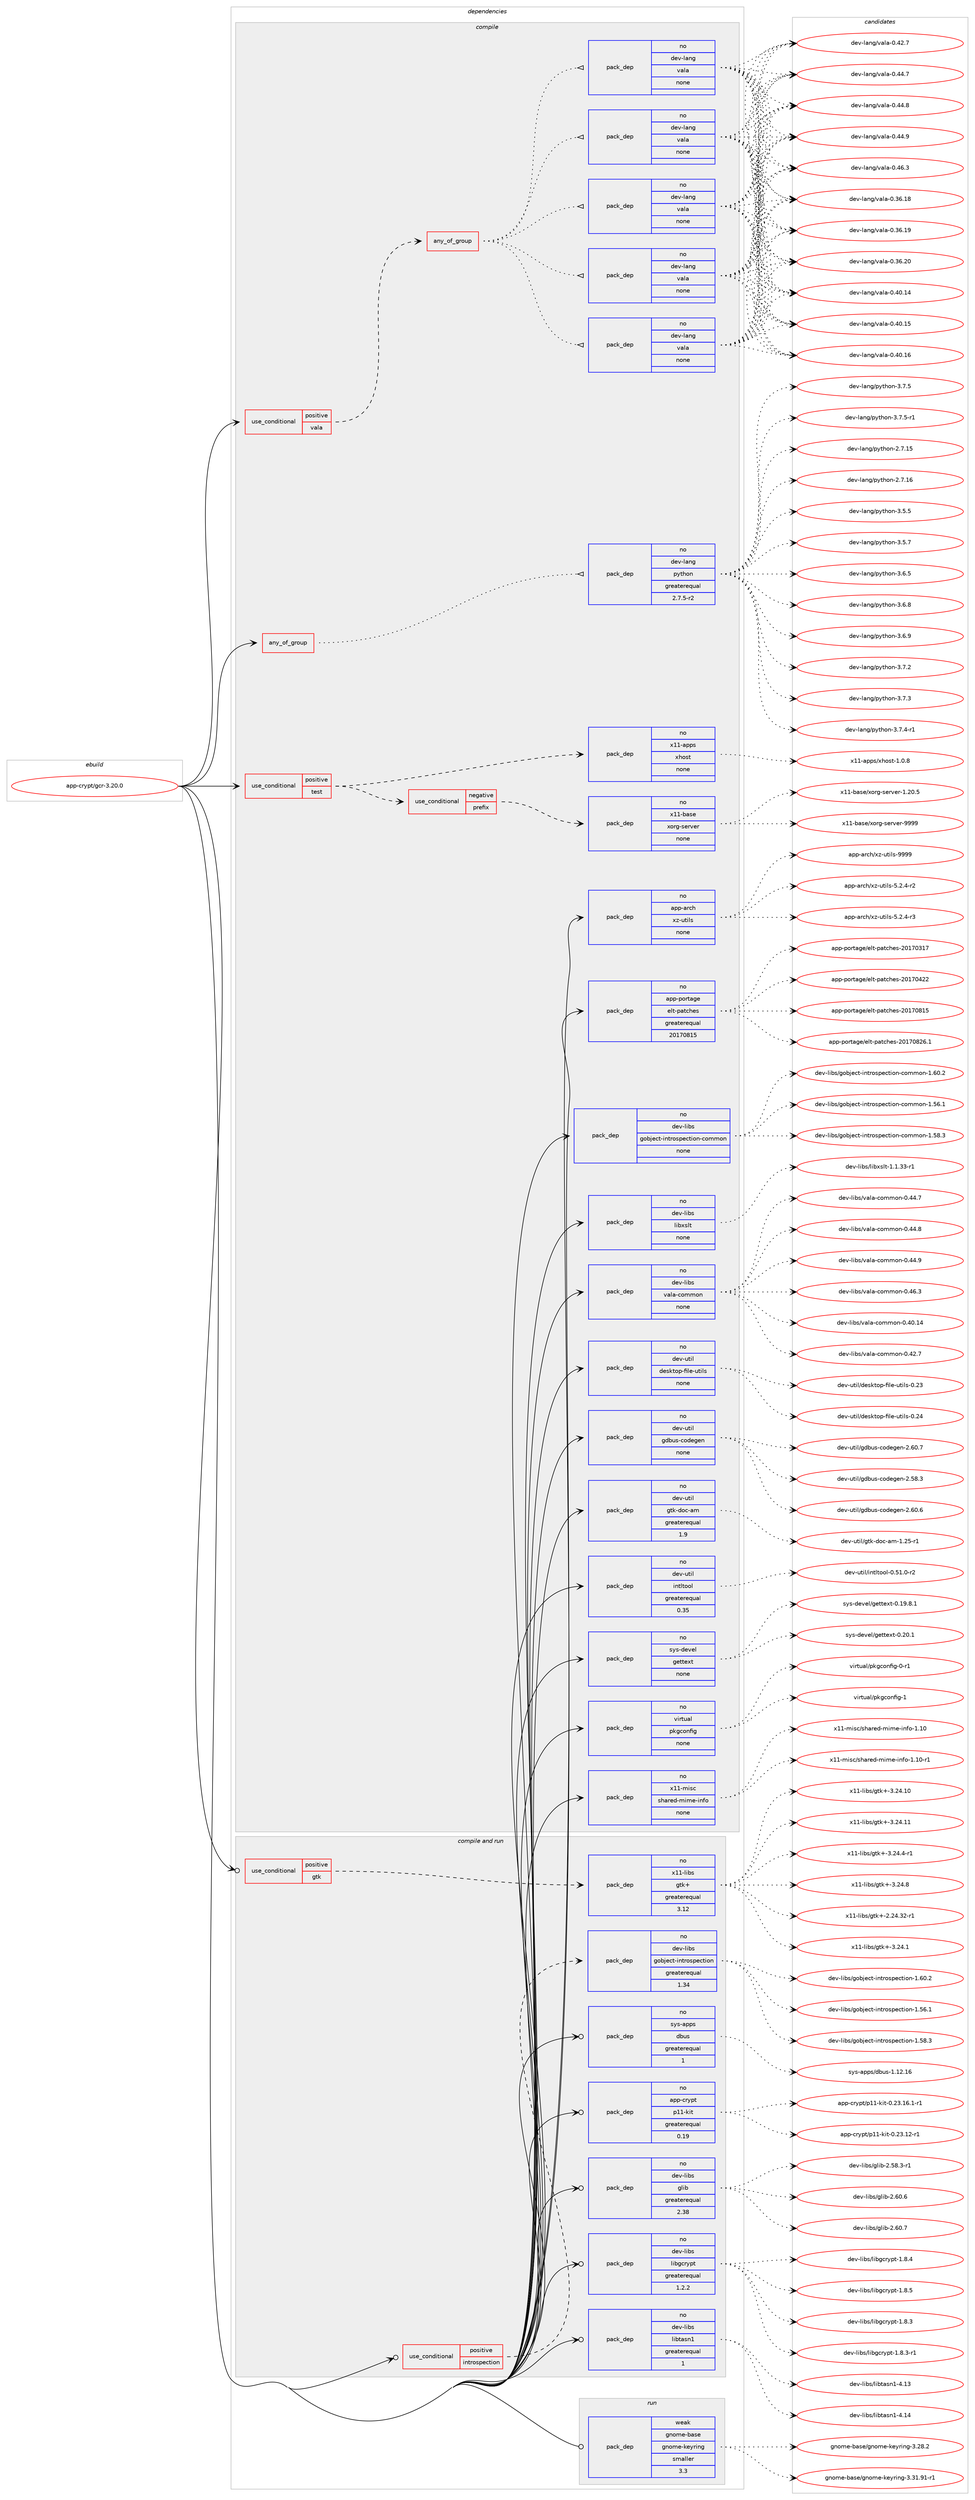 digraph prolog {

# *************
# Graph options
# *************

newrank=true;
concentrate=true;
compound=true;
graph [rankdir=LR,fontname=Helvetica,fontsize=10,ranksep=1.5];#, ranksep=2.5, nodesep=0.2];
edge  [arrowhead=vee];
node  [fontname=Helvetica,fontsize=10];

# **********
# The ebuild
# **********

subgraph cluster_leftcol {
color=gray;
rank=same;
label=<<i>ebuild</i>>;
id [label="app-crypt/gcr-3.20.0", color=red, width=4, href="../app-crypt/gcr-3.20.0.svg"];
}

# ****************
# The dependencies
# ****************

subgraph cluster_midcol {
color=gray;
label=<<i>dependencies</i>>;
subgraph cluster_compile {
fillcolor="#eeeeee";
style=filled;
label=<<i>compile</i>>;
subgraph any8355 {
dependency476781 [label=<<TABLE BORDER="0" CELLBORDER="1" CELLSPACING="0" CELLPADDING="4"><TR><TD CELLPADDING="10">any_of_group</TD></TR></TABLE>>, shape=none, color=red];subgraph pack354396 {
dependency476782 [label=<<TABLE BORDER="0" CELLBORDER="1" CELLSPACING="0" CELLPADDING="4" WIDTH="220"><TR><TD ROWSPAN="6" CELLPADDING="30">pack_dep</TD></TR><TR><TD WIDTH="110">no</TD></TR><TR><TD>dev-lang</TD></TR><TR><TD>python</TD></TR><TR><TD>greaterequal</TD></TR><TR><TD>2.7.5-r2</TD></TR></TABLE>>, shape=none, color=blue];
}
dependency476781:e -> dependency476782:w [weight=20,style="dotted",arrowhead="oinv"];
}
id:e -> dependency476781:w [weight=20,style="solid",arrowhead="vee"];
subgraph cond113729 {
dependency476783 [label=<<TABLE BORDER="0" CELLBORDER="1" CELLSPACING="0" CELLPADDING="4"><TR><TD ROWSPAN="3" CELLPADDING="10">use_conditional</TD></TR><TR><TD>positive</TD></TR><TR><TD>test</TD></TR></TABLE>>, shape=none, color=red];
subgraph cond113730 {
dependency476784 [label=<<TABLE BORDER="0" CELLBORDER="1" CELLSPACING="0" CELLPADDING="4"><TR><TD ROWSPAN="3" CELLPADDING="10">use_conditional</TD></TR><TR><TD>negative</TD></TR><TR><TD>prefix</TD></TR></TABLE>>, shape=none, color=red];
subgraph pack354397 {
dependency476785 [label=<<TABLE BORDER="0" CELLBORDER="1" CELLSPACING="0" CELLPADDING="4" WIDTH="220"><TR><TD ROWSPAN="6" CELLPADDING="30">pack_dep</TD></TR><TR><TD WIDTH="110">no</TD></TR><TR><TD>x11-base</TD></TR><TR><TD>xorg-server</TD></TR><TR><TD>none</TD></TR><TR><TD></TD></TR></TABLE>>, shape=none, color=blue];
}
dependency476784:e -> dependency476785:w [weight=20,style="dashed",arrowhead="vee"];
}
dependency476783:e -> dependency476784:w [weight=20,style="dashed",arrowhead="vee"];
subgraph pack354398 {
dependency476786 [label=<<TABLE BORDER="0" CELLBORDER="1" CELLSPACING="0" CELLPADDING="4" WIDTH="220"><TR><TD ROWSPAN="6" CELLPADDING="30">pack_dep</TD></TR><TR><TD WIDTH="110">no</TD></TR><TR><TD>x11-apps</TD></TR><TR><TD>xhost</TD></TR><TR><TD>none</TD></TR><TR><TD></TD></TR></TABLE>>, shape=none, color=blue];
}
dependency476783:e -> dependency476786:w [weight=20,style="dashed",arrowhead="vee"];
}
id:e -> dependency476783:w [weight=20,style="solid",arrowhead="vee"];
subgraph cond113731 {
dependency476787 [label=<<TABLE BORDER="0" CELLBORDER="1" CELLSPACING="0" CELLPADDING="4"><TR><TD ROWSPAN="3" CELLPADDING="10">use_conditional</TD></TR><TR><TD>positive</TD></TR><TR><TD>vala</TD></TR></TABLE>>, shape=none, color=red];
subgraph any8356 {
dependency476788 [label=<<TABLE BORDER="0" CELLBORDER="1" CELLSPACING="0" CELLPADDING="4"><TR><TD CELLPADDING="10">any_of_group</TD></TR></TABLE>>, shape=none, color=red];subgraph pack354399 {
dependency476789 [label=<<TABLE BORDER="0" CELLBORDER="1" CELLSPACING="0" CELLPADDING="4" WIDTH="220"><TR><TD ROWSPAN="6" CELLPADDING="30">pack_dep</TD></TR><TR><TD WIDTH="110">no</TD></TR><TR><TD>dev-lang</TD></TR><TR><TD>vala</TD></TR><TR><TD>none</TD></TR><TR><TD></TD></TR></TABLE>>, shape=none, color=blue];
}
dependency476788:e -> dependency476789:w [weight=20,style="dotted",arrowhead="oinv"];
subgraph pack354400 {
dependency476790 [label=<<TABLE BORDER="0" CELLBORDER="1" CELLSPACING="0" CELLPADDING="4" WIDTH="220"><TR><TD ROWSPAN="6" CELLPADDING="30">pack_dep</TD></TR><TR><TD WIDTH="110">no</TD></TR><TR><TD>dev-lang</TD></TR><TR><TD>vala</TD></TR><TR><TD>none</TD></TR><TR><TD></TD></TR></TABLE>>, shape=none, color=blue];
}
dependency476788:e -> dependency476790:w [weight=20,style="dotted",arrowhead="oinv"];
subgraph pack354401 {
dependency476791 [label=<<TABLE BORDER="0" CELLBORDER="1" CELLSPACING="0" CELLPADDING="4" WIDTH="220"><TR><TD ROWSPAN="6" CELLPADDING="30">pack_dep</TD></TR><TR><TD WIDTH="110">no</TD></TR><TR><TD>dev-lang</TD></TR><TR><TD>vala</TD></TR><TR><TD>none</TD></TR><TR><TD></TD></TR></TABLE>>, shape=none, color=blue];
}
dependency476788:e -> dependency476791:w [weight=20,style="dotted",arrowhead="oinv"];
subgraph pack354402 {
dependency476792 [label=<<TABLE BORDER="0" CELLBORDER="1" CELLSPACING="0" CELLPADDING="4" WIDTH="220"><TR><TD ROWSPAN="6" CELLPADDING="30">pack_dep</TD></TR><TR><TD WIDTH="110">no</TD></TR><TR><TD>dev-lang</TD></TR><TR><TD>vala</TD></TR><TR><TD>none</TD></TR><TR><TD></TD></TR></TABLE>>, shape=none, color=blue];
}
dependency476788:e -> dependency476792:w [weight=20,style="dotted",arrowhead="oinv"];
subgraph pack354403 {
dependency476793 [label=<<TABLE BORDER="0" CELLBORDER="1" CELLSPACING="0" CELLPADDING="4" WIDTH="220"><TR><TD ROWSPAN="6" CELLPADDING="30">pack_dep</TD></TR><TR><TD WIDTH="110">no</TD></TR><TR><TD>dev-lang</TD></TR><TR><TD>vala</TD></TR><TR><TD>none</TD></TR><TR><TD></TD></TR></TABLE>>, shape=none, color=blue];
}
dependency476788:e -> dependency476793:w [weight=20,style="dotted",arrowhead="oinv"];
}
dependency476787:e -> dependency476788:w [weight=20,style="dashed",arrowhead="vee"];
}
id:e -> dependency476787:w [weight=20,style="solid",arrowhead="vee"];
subgraph pack354404 {
dependency476794 [label=<<TABLE BORDER="0" CELLBORDER="1" CELLSPACING="0" CELLPADDING="4" WIDTH="220"><TR><TD ROWSPAN="6" CELLPADDING="30">pack_dep</TD></TR><TR><TD WIDTH="110">no</TD></TR><TR><TD>app-arch</TD></TR><TR><TD>xz-utils</TD></TR><TR><TD>none</TD></TR><TR><TD></TD></TR></TABLE>>, shape=none, color=blue];
}
id:e -> dependency476794:w [weight=20,style="solid",arrowhead="vee"];
subgraph pack354405 {
dependency476795 [label=<<TABLE BORDER="0" CELLBORDER="1" CELLSPACING="0" CELLPADDING="4" WIDTH="220"><TR><TD ROWSPAN="6" CELLPADDING="30">pack_dep</TD></TR><TR><TD WIDTH="110">no</TD></TR><TR><TD>app-portage</TD></TR><TR><TD>elt-patches</TD></TR><TR><TD>greaterequal</TD></TR><TR><TD>20170815</TD></TR></TABLE>>, shape=none, color=blue];
}
id:e -> dependency476795:w [weight=20,style="solid",arrowhead="vee"];
subgraph pack354406 {
dependency476796 [label=<<TABLE BORDER="0" CELLBORDER="1" CELLSPACING="0" CELLPADDING="4" WIDTH="220"><TR><TD ROWSPAN="6" CELLPADDING="30">pack_dep</TD></TR><TR><TD WIDTH="110">no</TD></TR><TR><TD>dev-libs</TD></TR><TR><TD>gobject-introspection-common</TD></TR><TR><TD>none</TD></TR><TR><TD></TD></TR></TABLE>>, shape=none, color=blue];
}
id:e -> dependency476796:w [weight=20,style="solid",arrowhead="vee"];
subgraph pack354407 {
dependency476797 [label=<<TABLE BORDER="0" CELLBORDER="1" CELLSPACING="0" CELLPADDING="4" WIDTH="220"><TR><TD ROWSPAN="6" CELLPADDING="30">pack_dep</TD></TR><TR><TD WIDTH="110">no</TD></TR><TR><TD>dev-libs</TD></TR><TR><TD>libxslt</TD></TR><TR><TD>none</TD></TR><TR><TD></TD></TR></TABLE>>, shape=none, color=blue];
}
id:e -> dependency476797:w [weight=20,style="solid",arrowhead="vee"];
subgraph pack354408 {
dependency476798 [label=<<TABLE BORDER="0" CELLBORDER="1" CELLSPACING="0" CELLPADDING="4" WIDTH="220"><TR><TD ROWSPAN="6" CELLPADDING="30">pack_dep</TD></TR><TR><TD WIDTH="110">no</TD></TR><TR><TD>dev-libs</TD></TR><TR><TD>vala-common</TD></TR><TR><TD>none</TD></TR><TR><TD></TD></TR></TABLE>>, shape=none, color=blue];
}
id:e -> dependency476798:w [weight=20,style="solid",arrowhead="vee"];
subgraph pack354409 {
dependency476799 [label=<<TABLE BORDER="0" CELLBORDER="1" CELLSPACING="0" CELLPADDING="4" WIDTH="220"><TR><TD ROWSPAN="6" CELLPADDING="30">pack_dep</TD></TR><TR><TD WIDTH="110">no</TD></TR><TR><TD>dev-util</TD></TR><TR><TD>desktop-file-utils</TD></TR><TR><TD>none</TD></TR><TR><TD></TD></TR></TABLE>>, shape=none, color=blue];
}
id:e -> dependency476799:w [weight=20,style="solid",arrowhead="vee"];
subgraph pack354410 {
dependency476800 [label=<<TABLE BORDER="0" CELLBORDER="1" CELLSPACING="0" CELLPADDING="4" WIDTH="220"><TR><TD ROWSPAN="6" CELLPADDING="30">pack_dep</TD></TR><TR><TD WIDTH="110">no</TD></TR><TR><TD>dev-util</TD></TR><TR><TD>gdbus-codegen</TD></TR><TR><TD>none</TD></TR><TR><TD></TD></TR></TABLE>>, shape=none, color=blue];
}
id:e -> dependency476800:w [weight=20,style="solid",arrowhead="vee"];
subgraph pack354411 {
dependency476801 [label=<<TABLE BORDER="0" CELLBORDER="1" CELLSPACING="0" CELLPADDING="4" WIDTH="220"><TR><TD ROWSPAN="6" CELLPADDING="30">pack_dep</TD></TR><TR><TD WIDTH="110">no</TD></TR><TR><TD>dev-util</TD></TR><TR><TD>gtk-doc-am</TD></TR><TR><TD>greaterequal</TD></TR><TR><TD>1.9</TD></TR></TABLE>>, shape=none, color=blue];
}
id:e -> dependency476801:w [weight=20,style="solid",arrowhead="vee"];
subgraph pack354412 {
dependency476802 [label=<<TABLE BORDER="0" CELLBORDER="1" CELLSPACING="0" CELLPADDING="4" WIDTH="220"><TR><TD ROWSPAN="6" CELLPADDING="30">pack_dep</TD></TR><TR><TD WIDTH="110">no</TD></TR><TR><TD>dev-util</TD></TR><TR><TD>intltool</TD></TR><TR><TD>greaterequal</TD></TR><TR><TD>0.35</TD></TR></TABLE>>, shape=none, color=blue];
}
id:e -> dependency476802:w [weight=20,style="solid",arrowhead="vee"];
subgraph pack354413 {
dependency476803 [label=<<TABLE BORDER="0" CELLBORDER="1" CELLSPACING="0" CELLPADDING="4" WIDTH="220"><TR><TD ROWSPAN="6" CELLPADDING="30">pack_dep</TD></TR><TR><TD WIDTH="110">no</TD></TR><TR><TD>sys-devel</TD></TR><TR><TD>gettext</TD></TR><TR><TD>none</TD></TR><TR><TD></TD></TR></TABLE>>, shape=none, color=blue];
}
id:e -> dependency476803:w [weight=20,style="solid",arrowhead="vee"];
subgraph pack354414 {
dependency476804 [label=<<TABLE BORDER="0" CELLBORDER="1" CELLSPACING="0" CELLPADDING="4" WIDTH="220"><TR><TD ROWSPAN="6" CELLPADDING="30">pack_dep</TD></TR><TR><TD WIDTH="110">no</TD></TR><TR><TD>virtual</TD></TR><TR><TD>pkgconfig</TD></TR><TR><TD>none</TD></TR><TR><TD></TD></TR></TABLE>>, shape=none, color=blue];
}
id:e -> dependency476804:w [weight=20,style="solid",arrowhead="vee"];
subgraph pack354415 {
dependency476805 [label=<<TABLE BORDER="0" CELLBORDER="1" CELLSPACING="0" CELLPADDING="4" WIDTH="220"><TR><TD ROWSPAN="6" CELLPADDING="30">pack_dep</TD></TR><TR><TD WIDTH="110">no</TD></TR><TR><TD>x11-misc</TD></TR><TR><TD>shared-mime-info</TD></TR><TR><TD>none</TD></TR><TR><TD></TD></TR></TABLE>>, shape=none, color=blue];
}
id:e -> dependency476805:w [weight=20,style="solid",arrowhead="vee"];
}
subgraph cluster_compileandrun {
fillcolor="#eeeeee";
style=filled;
label=<<i>compile and run</i>>;
subgraph cond113732 {
dependency476806 [label=<<TABLE BORDER="0" CELLBORDER="1" CELLSPACING="0" CELLPADDING="4"><TR><TD ROWSPAN="3" CELLPADDING="10">use_conditional</TD></TR><TR><TD>positive</TD></TR><TR><TD>gtk</TD></TR></TABLE>>, shape=none, color=red];
subgraph pack354416 {
dependency476807 [label=<<TABLE BORDER="0" CELLBORDER="1" CELLSPACING="0" CELLPADDING="4" WIDTH="220"><TR><TD ROWSPAN="6" CELLPADDING="30">pack_dep</TD></TR><TR><TD WIDTH="110">no</TD></TR><TR><TD>x11-libs</TD></TR><TR><TD>gtk+</TD></TR><TR><TD>greaterequal</TD></TR><TR><TD>3.12</TD></TR></TABLE>>, shape=none, color=blue];
}
dependency476806:e -> dependency476807:w [weight=20,style="dashed",arrowhead="vee"];
}
id:e -> dependency476806:w [weight=20,style="solid",arrowhead="odotvee"];
subgraph cond113733 {
dependency476808 [label=<<TABLE BORDER="0" CELLBORDER="1" CELLSPACING="0" CELLPADDING="4"><TR><TD ROWSPAN="3" CELLPADDING="10">use_conditional</TD></TR><TR><TD>positive</TD></TR><TR><TD>introspection</TD></TR></TABLE>>, shape=none, color=red];
subgraph pack354417 {
dependency476809 [label=<<TABLE BORDER="0" CELLBORDER="1" CELLSPACING="0" CELLPADDING="4" WIDTH="220"><TR><TD ROWSPAN="6" CELLPADDING="30">pack_dep</TD></TR><TR><TD WIDTH="110">no</TD></TR><TR><TD>dev-libs</TD></TR><TR><TD>gobject-introspection</TD></TR><TR><TD>greaterequal</TD></TR><TR><TD>1.34</TD></TR></TABLE>>, shape=none, color=blue];
}
dependency476808:e -> dependency476809:w [weight=20,style="dashed",arrowhead="vee"];
}
id:e -> dependency476808:w [weight=20,style="solid",arrowhead="odotvee"];
subgraph pack354418 {
dependency476810 [label=<<TABLE BORDER="0" CELLBORDER="1" CELLSPACING="0" CELLPADDING="4" WIDTH="220"><TR><TD ROWSPAN="6" CELLPADDING="30">pack_dep</TD></TR><TR><TD WIDTH="110">no</TD></TR><TR><TD>app-crypt</TD></TR><TR><TD>p11-kit</TD></TR><TR><TD>greaterequal</TD></TR><TR><TD>0.19</TD></TR></TABLE>>, shape=none, color=blue];
}
id:e -> dependency476810:w [weight=20,style="solid",arrowhead="odotvee"];
subgraph pack354419 {
dependency476811 [label=<<TABLE BORDER="0" CELLBORDER="1" CELLSPACING="0" CELLPADDING="4" WIDTH="220"><TR><TD ROWSPAN="6" CELLPADDING="30">pack_dep</TD></TR><TR><TD WIDTH="110">no</TD></TR><TR><TD>dev-libs</TD></TR><TR><TD>glib</TD></TR><TR><TD>greaterequal</TD></TR><TR><TD>2.38</TD></TR></TABLE>>, shape=none, color=blue];
}
id:e -> dependency476811:w [weight=20,style="solid",arrowhead="odotvee"];
subgraph pack354420 {
dependency476812 [label=<<TABLE BORDER="0" CELLBORDER="1" CELLSPACING="0" CELLPADDING="4" WIDTH="220"><TR><TD ROWSPAN="6" CELLPADDING="30">pack_dep</TD></TR><TR><TD WIDTH="110">no</TD></TR><TR><TD>dev-libs</TD></TR><TR><TD>libgcrypt</TD></TR><TR><TD>greaterequal</TD></TR><TR><TD>1.2.2</TD></TR></TABLE>>, shape=none, color=blue];
}
id:e -> dependency476812:w [weight=20,style="solid",arrowhead="odotvee"];
subgraph pack354421 {
dependency476813 [label=<<TABLE BORDER="0" CELLBORDER="1" CELLSPACING="0" CELLPADDING="4" WIDTH="220"><TR><TD ROWSPAN="6" CELLPADDING="30">pack_dep</TD></TR><TR><TD WIDTH="110">no</TD></TR><TR><TD>dev-libs</TD></TR><TR><TD>libtasn1</TD></TR><TR><TD>greaterequal</TD></TR><TR><TD>1</TD></TR></TABLE>>, shape=none, color=blue];
}
id:e -> dependency476813:w [weight=20,style="solid",arrowhead="odotvee"];
subgraph pack354422 {
dependency476814 [label=<<TABLE BORDER="0" CELLBORDER="1" CELLSPACING="0" CELLPADDING="4" WIDTH="220"><TR><TD ROWSPAN="6" CELLPADDING="30">pack_dep</TD></TR><TR><TD WIDTH="110">no</TD></TR><TR><TD>sys-apps</TD></TR><TR><TD>dbus</TD></TR><TR><TD>greaterequal</TD></TR><TR><TD>1</TD></TR></TABLE>>, shape=none, color=blue];
}
id:e -> dependency476814:w [weight=20,style="solid",arrowhead="odotvee"];
}
subgraph cluster_run {
fillcolor="#eeeeee";
style=filled;
label=<<i>run</i>>;
subgraph pack354423 {
dependency476815 [label=<<TABLE BORDER="0" CELLBORDER="1" CELLSPACING="0" CELLPADDING="4" WIDTH="220"><TR><TD ROWSPAN="6" CELLPADDING="30">pack_dep</TD></TR><TR><TD WIDTH="110">weak</TD></TR><TR><TD>gnome-base</TD></TR><TR><TD>gnome-keyring</TD></TR><TR><TD>smaller</TD></TR><TR><TD>3.3</TD></TR></TABLE>>, shape=none, color=blue];
}
id:e -> dependency476815:w [weight=20,style="solid",arrowhead="odot"];
}
}

# **************
# The candidates
# **************

subgraph cluster_choices {
rank=same;
color=gray;
label=<<i>candidates</i>>;

subgraph choice354396 {
color=black;
nodesep=1;
choice10010111845108971101034711212111610411111045504655464953 [label="dev-lang/python-2.7.15", color=red, width=4,href="../dev-lang/python-2.7.15.svg"];
choice10010111845108971101034711212111610411111045504655464954 [label="dev-lang/python-2.7.16", color=red, width=4,href="../dev-lang/python-2.7.16.svg"];
choice100101118451089711010347112121116104111110455146534653 [label="dev-lang/python-3.5.5", color=red, width=4,href="../dev-lang/python-3.5.5.svg"];
choice100101118451089711010347112121116104111110455146534655 [label="dev-lang/python-3.5.7", color=red, width=4,href="../dev-lang/python-3.5.7.svg"];
choice100101118451089711010347112121116104111110455146544653 [label="dev-lang/python-3.6.5", color=red, width=4,href="../dev-lang/python-3.6.5.svg"];
choice100101118451089711010347112121116104111110455146544656 [label="dev-lang/python-3.6.8", color=red, width=4,href="../dev-lang/python-3.6.8.svg"];
choice100101118451089711010347112121116104111110455146544657 [label="dev-lang/python-3.6.9", color=red, width=4,href="../dev-lang/python-3.6.9.svg"];
choice100101118451089711010347112121116104111110455146554650 [label="dev-lang/python-3.7.2", color=red, width=4,href="../dev-lang/python-3.7.2.svg"];
choice100101118451089711010347112121116104111110455146554651 [label="dev-lang/python-3.7.3", color=red, width=4,href="../dev-lang/python-3.7.3.svg"];
choice1001011184510897110103471121211161041111104551465546524511449 [label="dev-lang/python-3.7.4-r1", color=red, width=4,href="../dev-lang/python-3.7.4-r1.svg"];
choice100101118451089711010347112121116104111110455146554653 [label="dev-lang/python-3.7.5", color=red, width=4,href="../dev-lang/python-3.7.5.svg"];
choice1001011184510897110103471121211161041111104551465546534511449 [label="dev-lang/python-3.7.5-r1", color=red, width=4,href="../dev-lang/python-3.7.5-r1.svg"];
dependency476782:e -> choice10010111845108971101034711212111610411111045504655464953:w [style=dotted,weight="100"];
dependency476782:e -> choice10010111845108971101034711212111610411111045504655464954:w [style=dotted,weight="100"];
dependency476782:e -> choice100101118451089711010347112121116104111110455146534653:w [style=dotted,weight="100"];
dependency476782:e -> choice100101118451089711010347112121116104111110455146534655:w [style=dotted,weight="100"];
dependency476782:e -> choice100101118451089711010347112121116104111110455146544653:w [style=dotted,weight="100"];
dependency476782:e -> choice100101118451089711010347112121116104111110455146544656:w [style=dotted,weight="100"];
dependency476782:e -> choice100101118451089711010347112121116104111110455146544657:w [style=dotted,weight="100"];
dependency476782:e -> choice100101118451089711010347112121116104111110455146554650:w [style=dotted,weight="100"];
dependency476782:e -> choice100101118451089711010347112121116104111110455146554651:w [style=dotted,weight="100"];
dependency476782:e -> choice1001011184510897110103471121211161041111104551465546524511449:w [style=dotted,weight="100"];
dependency476782:e -> choice100101118451089711010347112121116104111110455146554653:w [style=dotted,weight="100"];
dependency476782:e -> choice1001011184510897110103471121211161041111104551465546534511449:w [style=dotted,weight="100"];
}
subgraph choice354397 {
color=black;
nodesep=1;
choice1204949459897115101471201111141034511510111411810111445494650484653 [label="x11-base/xorg-server-1.20.5", color=red, width=4,href="../x11-base/xorg-server-1.20.5.svg"];
choice120494945989711510147120111114103451151011141181011144557575757 [label="x11-base/xorg-server-9999", color=red, width=4,href="../x11-base/xorg-server-9999.svg"];
dependency476785:e -> choice1204949459897115101471201111141034511510111411810111445494650484653:w [style=dotted,weight="100"];
dependency476785:e -> choice120494945989711510147120111114103451151011141181011144557575757:w [style=dotted,weight="100"];
}
subgraph choice354398 {
color=black;
nodesep=1;
choice1204949459711211211547120104111115116454946484656 [label="x11-apps/xhost-1.0.8", color=red, width=4,href="../x11-apps/xhost-1.0.8.svg"];
dependency476786:e -> choice1204949459711211211547120104111115116454946484656:w [style=dotted,weight="100"];
}
subgraph choice354399 {
color=black;
nodesep=1;
choice10010111845108971101034711897108974548465154464956 [label="dev-lang/vala-0.36.18", color=red, width=4,href="../dev-lang/vala-0.36.18.svg"];
choice10010111845108971101034711897108974548465154464957 [label="dev-lang/vala-0.36.19", color=red, width=4,href="../dev-lang/vala-0.36.19.svg"];
choice10010111845108971101034711897108974548465154465048 [label="dev-lang/vala-0.36.20", color=red, width=4,href="../dev-lang/vala-0.36.20.svg"];
choice10010111845108971101034711897108974548465248464952 [label="dev-lang/vala-0.40.14", color=red, width=4,href="../dev-lang/vala-0.40.14.svg"];
choice10010111845108971101034711897108974548465248464953 [label="dev-lang/vala-0.40.15", color=red, width=4,href="../dev-lang/vala-0.40.15.svg"];
choice10010111845108971101034711897108974548465248464954 [label="dev-lang/vala-0.40.16", color=red, width=4,href="../dev-lang/vala-0.40.16.svg"];
choice100101118451089711010347118971089745484652504655 [label="dev-lang/vala-0.42.7", color=red, width=4,href="../dev-lang/vala-0.42.7.svg"];
choice100101118451089711010347118971089745484652524655 [label="dev-lang/vala-0.44.7", color=red, width=4,href="../dev-lang/vala-0.44.7.svg"];
choice100101118451089711010347118971089745484652524656 [label="dev-lang/vala-0.44.8", color=red, width=4,href="../dev-lang/vala-0.44.8.svg"];
choice100101118451089711010347118971089745484652524657 [label="dev-lang/vala-0.44.9", color=red, width=4,href="../dev-lang/vala-0.44.9.svg"];
choice100101118451089711010347118971089745484652544651 [label="dev-lang/vala-0.46.3", color=red, width=4,href="../dev-lang/vala-0.46.3.svg"];
dependency476789:e -> choice10010111845108971101034711897108974548465154464956:w [style=dotted,weight="100"];
dependency476789:e -> choice10010111845108971101034711897108974548465154464957:w [style=dotted,weight="100"];
dependency476789:e -> choice10010111845108971101034711897108974548465154465048:w [style=dotted,weight="100"];
dependency476789:e -> choice10010111845108971101034711897108974548465248464952:w [style=dotted,weight="100"];
dependency476789:e -> choice10010111845108971101034711897108974548465248464953:w [style=dotted,weight="100"];
dependency476789:e -> choice10010111845108971101034711897108974548465248464954:w [style=dotted,weight="100"];
dependency476789:e -> choice100101118451089711010347118971089745484652504655:w [style=dotted,weight="100"];
dependency476789:e -> choice100101118451089711010347118971089745484652524655:w [style=dotted,weight="100"];
dependency476789:e -> choice100101118451089711010347118971089745484652524656:w [style=dotted,weight="100"];
dependency476789:e -> choice100101118451089711010347118971089745484652524657:w [style=dotted,weight="100"];
dependency476789:e -> choice100101118451089711010347118971089745484652544651:w [style=dotted,weight="100"];
}
subgraph choice354400 {
color=black;
nodesep=1;
choice10010111845108971101034711897108974548465154464956 [label="dev-lang/vala-0.36.18", color=red, width=4,href="../dev-lang/vala-0.36.18.svg"];
choice10010111845108971101034711897108974548465154464957 [label="dev-lang/vala-0.36.19", color=red, width=4,href="../dev-lang/vala-0.36.19.svg"];
choice10010111845108971101034711897108974548465154465048 [label="dev-lang/vala-0.36.20", color=red, width=4,href="../dev-lang/vala-0.36.20.svg"];
choice10010111845108971101034711897108974548465248464952 [label="dev-lang/vala-0.40.14", color=red, width=4,href="../dev-lang/vala-0.40.14.svg"];
choice10010111845108971101034711897108974548465248464953 [label="dev-lang/vala-0.40.15", color=red, width=4,href="../dev-lang/vala-0.40.15.svg"];
choice10010111845108971101034711897108974548465248464954 [label="dev-lang/vala-0.40.16", color=red, width=4,href="../dev-lang/vala-0.40.16.svg"];
choice100101118451089711010347118971089745484652504655 [label="dev-lang/vala-0.42.7", color=red, width=4,href="../dev-lang/vala-0.42.7.svg"];
choice100101118451089711010347118971089745484652524655 [label="dev-lang/vala-0.44.7", color=red, width=4,href="../dev-lang/vala-0.44.7.svg"];
choice100101118451089711010347118971089745484652524656 [label="dev-lang/vala-0.44.8", color=red, width=4,href="../dev-lang/vala-0.44.8.svg"];
choice100101118451089711010347118971089745484652524657 [label="dev-lang/vala-0.44.9", color=red, width=4,href="../dev-lang/vala-0.44.9.svg"];
choice100101118451089711010347118971089745484652544651 [label="dev-lang/vala-0.46.3", color=red, width=4,href="../dev-lang/vala-0.46.3.svg"];
dependency476790:e -> choice10010111845108971101034711897108974548465154464956:w [style=dotted,weight="100"];
dependency476790:e -> choice10010111845108971101034711897108974548465154464957:w [style=dotted,weight="100"];
dependency476790:e -> choice10010111845108971101034711897108974548465154465048:w [style=dotted,weight="100"];
dependency476790:e -> choice10010111845108971101034711897108974548465248464952:w [style=dotted,weight="100"];
dependency476790:e -> choice10010111845108971101034711897108974548465248464953:w [style=dotted,weight="100"];
dependency476790:e -> choice10010111845108971101034711897108974548465248464954:w [style=dotted,weight="100"];
dependency476790:e -> choice100101118451089711010347118971089745484652504655:w [style=dotted,weight="100"];
dependency476790:e -> choice100101118451089711010347118971089745484652524655:w [style=dotted,weight="100"];
dependency476790:e -> choice100101118451089711010347118971089745484652524656:w [style=dotted,weight="100"];
dependency476790:e -> choice100101118451089711010347118971089745484652524657:w [style=dotted,weight="100"];
dependency476790:e -> choice100101118451089711010347118971089745484652544651:w [style=dotted,weight="100"];
}
subgraph choice354401 {
color=black;
nodesep=1;
choice10010111845108971101034711897108974548465154464956 [label="dev-lang/vala-0.36.18", color=red, width=4,href="../dev-lang/vala-0.36.18.svg"];
choice10010111845108971101034711897108974548465154464957 [label="dev-lang/vala-0.36.19", color=red, width=4,href="../dev-lang/vala-0.36.19.svg"];
choice10010111845108971101034711897108974548465154465048 [label="dev-lang/vala-0.36.20", color=red, width=4,href="../dev-lang/vala-0.36.20.svg"];
choice10010111845108971101034711897108974548465248464952 [label="dev-lang/vala-0.40.14", color=red, width=4,href="../dev-lang/vala-0.40.14.svg"];
choice10010111845108971101034711897108974548465248464953 [label="dev-lang/vala-0.40.15", color=red, width=4,href="../dev-lang/vala-0.40.15.svg"];
choice10010111845108971101034711897108974548465248464954 [label="dev-lang/vala-0.40.16", color=red, width=4,href="../dev-lang/vala-0.40.16.svg"];
choice100101118451089711010347118971089745484652504655 [label="dev-lang/vala-0.42.7", color=red, width=4,href="../dev-lang/vala-0.42.7.svg"];
choice100101118451089711010347118971089745484652524655 [label="dev-lang/vala-0.44.7", color=red, width=4,href="../dev-lang/vala-0.44.7.svg"];
choice100101118451089711010347118971089745484652524656 [label="dev-lang/vala-0.44.8", color=red, width=4,href="../dev-lang/vala-0.44.8.svg"];
choice100101118451089711010347118971089745484652524657 [label="dev-lang/vala-0.44.9", color=red, width=4,href="../dev-lang/vala-0.44.9.svg"];
choice100101118451089711010347118971089745484652544651 [label="dev-lang/vala-0.46.3", color=red, width=4,href="../dev-lang/vala-0.46.3.svg"];
dependency476791:e -> choice10010111845108971101034711897108974548465154464956:w [style=dotted,weight="100"];
dependency476791:e -> choice10010111845108971101034711897108974548465154464957:w [style=dotted,weight="100"];
dependency476791:e -> choice10010111845108971101034711897108974548465154465048:w [style=dotted,weight="100"];
dependency476791:e -> choice10010111845108971101034711897108974548465248464952:w [style=dotted,weight="100"];
dependency476791:e -> choice10010111845108971101034711897108974548465248464953:w [style=dotted,weight="100"];
dependency476791:e -> choice10010111845108971101034711897108974548465248464954:w [style=dotted,weight="100"];
dependency476791:e -> choice100101118451089711010347118971089745484652504655:w [style=dotted,weight="100"];
dependency476791:e -> choice100101118451089711010347118971089745484652524655:w [style=dotted,weight="100"];
dependency476791:e -> choice100101118451089711010347118971089745484652524656:w [style=dotted,weight="100"];
dependency476791:e -> choice100101118451089711010347118971089745484652524657:w [style=dotted,weight="100"];
dependency476791:e -> choice100101118451089711010347118971089745484652544651:w [style=dotted,weight="100"];
}
subgraph choice354402 {
color=black;
nodesep=1;
choice10010111845108971101034711897108974548465154464956 [label="dev-lang/vala-0.36.18", color=red, width=4,href="../dev-lang/vala-0.36.18.svg"];
choice10010111845108971101034711897108974548465154464957 [label="dev-lang/vala-0.36.19", color=red, width=4,href="../dev-lang/vala-0.36.19.svg"];
choice10010111845108971101034711897108974548465154465048 [label="dev-lang/vala-0.36.20", color=red, width=4,href="../dev-lang/vala-0.36.20.svg"];
choice10010111845108971101034711897108974548465248464952 [label="dev-lang/vala-0.40.14", color=red, width=4,href="../dev-lang/vala-0.40.14.svg"];
choice10010111845108971101034711897108974548465248464953 [label="dev-lang/vala-0.40.15", color=red, width=4,href="../dev-lang/vala-0.40.15.svg"];
choice10010111845108971101034711897108974548465248464954 [label="dev-lang/vala-0.40.16", color=red, width=4,href="../dev-lang/vala-0.40.16.svg"];
choice100101118451089711010347118971089745484652504655 [label="dev-lang/vala-0.42.7", color=red, width=4,href="../dev-lang/vala-0.42.7.svg"];
choice100101118451089711010347118971089745484652524655 [label="dev-lang/vala-0.44.7", color=red, width=4,href="../dev-lang/vala-0.44.7.svg"];
choice100101118451089711010347118971089745484652524656 [label="dev-lang/vala-0.44.8", color=red, width=4,href="../dev-lang/vala-0.44.8.svg"];
choice100101118451089711010347118971089745484652524657 [label="dev-lang/vala-0.44.9", color=red, width=4,href="../dev-lang/vala-0.44.9.svg"];
choice100101118451089711010347118971089745484652544651 [label="dev-lang/vala-0.46.3", color=red, width=4,href="../dev-lang/vala-0.46.3.svg"];
dependency476792:e -> choice10010111845108971101034711897108974548465154464956:w [style=dotted,weight="100"];
dependency476792:e -> choice10010111845108971101034711897108974548465154464957:w [style=dotted,weight="100"];
dependency476792:e -> choice10010111845108971101034711897108974548465154465048:w [style=dotted,weight="100"];
dependency476792:e -> choice10010111845108971101034711897108974548465248464952:w [style=dotted,weight="100"];
dependency476792:e -> choice10010111845108971101034711897108974548465248464953:w [style=dotted,weight="100"];
dependency476792:e -> choice10010111845108971101034711897108974548465248464954:w [style=dotted,weight="100"];
dependency476792:e -> choice100101118451089711010347118971089745484652504655:w [style=dotted,weight="100"];
dependency476792:e -> choice100101118451089711010347118971089745484652524655:w [style=dotted,weight="100"];
dependency476792:e -> choice100101118451089711010347118971089745484652524656:w [style=dotted,weight="100"];
dependency476792:e -> choice100101118451089711010347118971089745484652524657:w [style=dotted,weight="100"];
dependency476792:e -> choice100101118451089711010347118971089745484652544651:w [style=dotted,weight="100"];
}
subgraph choice354403 {
color=black;
nodesep=1;
choice10010111845108971101034711897108974548465154464956 [label="dev-lang/vala-0.36.18", color=red, width=4,href="../dev-lang/vala-0.36.18.svg"];
choice10010111845108971101034711897108974548465154464957 [label="dev-lang/vala-0.36.19", color=red, width=4,href="../dev-lang/vala-0.36.19.svg"];
choice10010111845108971101034711897108974548465154465048 [label="dev-lang/vala-0.36.20", color=red, width=4,href="../dev-lang/vala-0.36.20.svg"];
choice10010111845108971101034711897108974548465248464952 [label="dev-lang/vala-0.40.14", color=red, width=4,href="../dev-lang/vala-0.40.14.svg"];
choice10010111845108971101034711897108974548465248464953 [label="dev-lang/vala-0.40.15", color=red, width=4,href="../dev-lang/vala-0.40.15.svg"];
choice10010111845108971101034711897108974548465248464954 [label="dev-lang/vala-0.40.16", color=red, width=4,href="../dev-lang/vala-0.40.16.svg"];
choice100101118451089711010347118971089745484652504655 [label="dev-lang/vala-0.42.7", color=red, width=4,href="../dev-lang/vala-0.42.7.svg"];
choice100101118451089711010347118971089745484652524655 [label="dev-lang/vala-0.44.7", color=red, width=4,href="../dev-lang/vala-0.44.7.svg"];
choice100101118451089711010347118971089745484652524656 [label="dev-lang/vala-0.44.8", color=red, width=4,href="../dev-lang/vala-0.44.8.svg"];
choice100101118451089711010347118971089745484652524657 [label="dev-lang/vala-0.44.9", color=red, width=4,href="../dev-lang/vala-0.44.9.svg"];
choice100101118451089711010347118971089745484652544651 [label="dev-lang/vala-0.46.3", color=red, width=4,href="../dev-lang/vala-0.46.3.svg"];
dependency476793:e -> choice10010111845108971101034711897108974548465154464956:w [style=dotted,weight="100"];
dependency476793:e -> choice10010111845108971101034711897108974548465154464957:w [style=dotted,weight="100"];
dependency476793:e -> choice10010111845108971101034711897108974548465154465048:w [style=dotted,weight="100"];
dependency476793:e -> choice10010111845108971101034711897108974548465248464952:w [style=dotted,weight="100"];
dependency476793:e -> choice10010111845108971101034711897108974548465248464953:w [style=dotted,weight="100"];
dependency476793:e -> choice10010111845108971101034711897108974548465248464954:w [style=dotted,weight="100"];
dependency476793:e -> choice100101118451089711010347118971089745484652504655:w [style=dotted,weight="100"];
dependency476793:e -> choice100101118451089711010347118971089745484652524655:w [style=dotted,weight="100"];
dependency476793:e -> choice100101118451089711010347118971089745484652524656:w [style=dotted,weight="100"];
dependency476793:e -> choice100101118451089711010347118971089745484652524657:w [style=dotted,weight="100"];
dependency476793:e -> choice100101118451089711010347118971089745484652544651:w [style=dotted,weight="100"];
}
subgraph choice354404 {
color=black;
nodesep=1;
choice9711211245971149910447120122451171161051081154553465046524511450 [label="app-arch/xz-utils-5.2.4-r2", color=red, width=4,href="../app-arch/xz-utils-5.2.4-r2.svg"];
choice9711211245971149910447120122451171161051081154553465046524511451 [label="app-arch/xz-utils-5.2.4-r3", color=red, width=4,href="../app-arch/xz-utils-5.2.4-r3.svg"];
choice9711211245971149910447120122451171161051081154557575757 [label="app-arch/xz-utils-9999", color=red, width=4,href="../app-arch/xz-utils-9999.svg"];
dependency476794:e -> choice9711211245971149910447120122451171161051081154553465046524511450:w [style=dotted,weight="100"];
dependency476794:e -> choice9711211245971149910447120122451171161051081154553465046524511451:w [style=dotted,weight="100"];
dependency476794:e -> choice9711211245971149910447120122451171161051081154557575757:w [style=dotted,weight="100"];
}
subgraph choice354405 {
color=black;
nodesep=1;
choice97112112451121111141169710310147101108116451129711699104101115455048495548514955 [label="app-portage/elt-patches-20170317", color=red, width=4,href="../app-portage/elt-patches-20170317.svg"];
choice97112112451121111141169710310147101108116451129711699104101115455048495548525050 [label="app-portage/elt-patches-20170422", color=red, width=4,href="../app-portage/elt-patches-20170422.svg"];
choice97112112451121111141169710310147101108116451129711699104101115455048495548564953 [label="app-portage/elt-patches-20170815", color=red, width=4,href="../app-portage/elt-patches-20170815.svg"];
choice971121124511211111411697103101471011081164511297116991041011154550484955485650544649 [label="app-portage/elt-patches-20170826.1", color=red, width=4,href="../app-portage/elt-patches-20170826.1.svg"];
dependency476795:e -> choice97112112451121111141169710310147101108116451129711699104101115455048495548514955:w [style=dotted,weight="100"];
dependency476795:e -> choice97112112451121111141169710310147101108116451129711699104101115455048495548525050:w [style=dotted,weight="100"];
dependency476795:e -> choice97112112451121111141169710310147101108116451129711699104101115455048495548564953:w [style=dotted,weight="100"];
dependency476795:e -> choice971121124511211111411697103101471011081164511297116991041011154550484955485650544649:w [style=dotted,weight="100"];
}
subgraph choice354406 {
color=black;
nodesep=1;
choice10010111845108105981154710311198106101991164510511011611411111511210199116105111110459911110910911111045494653544649 [label="dev-libs/gobject-introspection-common-1.56.1", color=red, width=4,href="../dev-libs/gobject-introspection-common-1.56.1.svg"];
choice10010111845108105981154710311198106101991164510511011611411111511210199116105111110459911110910911111045494653564651 [label="dev-libs/gobject-introspection-common-1.58.3", color=red, width=4,href="../dev-libs/gobject-introspection-common-1.58.3.svg"];
choice10010111845108105981154710311198106101991164510511011611411111511210199116105111110459911110910911111045494654484650 [label="dev-libs/gobject-introspection-common-1.60.2", color=red, width=4,href="../dev-libs/gobject-introspection-common-1.60.2.svg"];
dependency476796:e -> choice10010111845108105981154710311198106101991164510511011611411111511210199116105111110459911110910911111045494653544649:w [style=dotted,weight="100"];
dependency476796:e -> choice10010111845108105981154710311198106101991164510511011611411111511210199116105111110459911110910911111045494653564651:w [style=dotted,weight="100"];
dependency476796:e -> choice10010111845108105981154710311198106101991164510511011611411111511210199116105111110459911110910911111045494654484650:w [style=dotted,weight="100"];
}
subgraph choice354407 {
color=black;
nodesep=1;
choice10010111845108105981154710810598120115108116454946494651514511449 [label="dev-libs/libxslt-1.1.33-r1", color=red, width=4,href="../dev-libs/libxslt-1.1.33-r1.svg"];
dependency476797:e -> choice10010111845108105981154710810598120115108116454946494651514511449:w [style=dotted,weight="100"];
}
subgraph choice354408 {
color=black;
nodesep=1;
choice100101118451081059811547118971089745991111091091111104548465248464952 [label="dev-libs/vala-common-0.40.14", color=red, width=4,href="../dev-libs/vala-common-0.40.14.svg"];
choice1001011184510810598115471189710897459911110910911111045484652504655 [label="dev-libs/vala-common-0.42.7", color=red, width=4,href="../dev-libs/vala-common-0.42.7.svg"];
choice1001011184510810598115471189710897459911110910911111045484652524655 [label="dev-libs/vala-common-0.44.7", color=red, width=4,href="../dev-libs/vala-common-0.44.7.svg"];
choice1001011184510810598115471189710897459911110910911111045484652524656 [label="dev-libs/vala-common-0.44.8", color=red, width=4,href="../dev-libs/vala-common-0.44.8.svg"];
choice1001011184510810598115471189710897459911110910911111045484652524657 [label="dev-libs/vala-common-0.44.9", color=red, width=4,href="../dev-libs/vala-common-0.44.9.svg"];
choice1001011184510810598115471189710897459911110910911111045484652544651 [label="dev-libs/vala-common-0.46.3", color=red, width=4,href="../dev-libs/vala-common-0.46.3.svg"];
dependency476798:e -> choice100101118451081059811547118971089745991111091091111104548465248464952:w [style=dotted,weight="100"];
dependency476798:e -> choice1001011184510810598115471189710897459911110910911111045484652504655:w [style=dotted,weight="100"];
dependency476798:e -> choice1001011184510810598115471189710897459911110910911111045484652524655:w [style=dotted,weight="100"];
dependency476798:e -> choice1001011184510810598115471189710897459911110910911111045484652524656:w [style=dotted,weight="100"];
dependency476798:e -> choice1001011184510810598115471189710897459911110910911111045484652524657:w [style=dotted,weight="100"];
dependency476798:e -> choice1001011184510810598115471189710897459911110910911111045484652544651:w [style=dotted,weight="100"];
}
subgraph choice354409 {
color=black;
nodesep=1;
choice100101118451171161051084710010111510711611111245102105108101451171161051081154548465051 [label="dev-util/desktop-file-utils-0.23", color=red, width=4,href="../dev-util/desktop-file-utils-0.23.svg"];
choice100101118451171161051084710010111510711611111245102105108101451171161051081154548465052 [label="dev-util/desktop-file-utils-0.24", color=red, width=4,href="../dev-util/desktop-file-utils-0.24.svg"];
dependency476799:e -> choice100101118451171161051084710010111510711611111245102105108101451171161051081154548465051:w [style=dotted,weight="100"];
dependency476799:e -> choice100101118451171161051084710010111510711611111245102105108101451171161051081154548465052:w [style=dotted,weight="100"];
}
subgraph choice354410 {
color=black;
nodesep=1;
choice100101118451171161051084710310098117115459911110010110310111045504653564651 [label="dev-util/gdbus-codegen-2.58.3", color=red, width=4,href="../dev-util/gdbus-codegen-2.58.3.svg"];
choice100101118451171161051084710310098117115459911110010110310111045504654484654 [label="dev-util/gdbus-codegen-2.60.6", color=red, width=4,href="../dev-util/gdbus-codegen-2.60.6.svg"];
choice100101118451171161051084710310098117115459911110010110310111045504654484655 [label="dev-util/gdbus-codegen-2.60.7", color=red, width=4,href="../dev-util/gdbus-codegen-2.60.7.svg"];
dependency476800:e -> choice100101118451171161051084710310098117115459911110010110310111045504653564651:w [style=dotted,weight="100"];
dependency476800:e -> choice100101118451171161051084710310098117115459911110010110310111045504654484654:w [style=dotted,weight="100"];
dependency476800:e -> choice100101118451171161051084710310098117115459911110010110310111045504654484655:w [style=dotted,weight="100"];
}
subgraph choice354411 {
color=black;
nodesep=1;
choice10010111845117116105108471031161074510011199459710945494650534511449 [label="dev-util/gtk-doc-am-1.25-r1", color=red, width=4,href="../dev-util/gtk-doc-am-1.25-r1.svg"];
dependency476801:e -> choice10010111845117116105108471031161074510011199459710945494650534511449:w [style=dotted,weight="100"];
}
subgraph choice354412 {
color=black;
nodesep=1;
choice1001011184511711610510847105110116108116111111108454846534946484511450 [label="dev-util/intltool-0.51.0-r2", color=red, width=4,href="../dev-util/intltool-0.51.0-r2.svg"];
dependency476802:e -> choice1001011184511711610510847105110116108116111111108454846534946484511450:w [style=dotted,weight="100"];
}
subgraph choice354413 {
color=black;
nodesep=1;
choice1151211154510010111810110847103101116116101120116454846495746564649 [label="sys-devel/gettext-0.19.8.1", color=red, width=4,href="../sys-devel/gettext-0.19.8.1.svg"];
choice115121115451001011181011084710310111611610112011645484650484649 [label="sys-devel/gettext-0.20.1", color=red, width=4,href="../sys-devel/gettext-0.20.1.svg"];
dependency476803:e -> choice1151211154510010111810110847103101116116101120116454846495746564649:w [style=dotted,weight="100"];
dependency476803:e -> choice115121115451001011181011084710310111611610112011645484650484649:w [style=dotted,weight="100"];
}
subgraph choice354414 {
color=black;
nodesep=1;
choice11810511411611797108471121071039911111010210510345484511449 [label="virtual/pkgconfig-0-r1", color=red, width=4,href="../virtual/pkgconfig-0-r1.svg"];
choice1181051141161179710847112107103991111101021051034549 [label="virtual/pkgconfig-1", color=red, width=4,href="../virtual/pkgconfig-1.svg"];
dependency476804:e -> choice11810511411611797108471121071039911111010210510345484511449:w [style=dotted,weight="100"];
dependency476804:e -> choice1181051141161179710847112107103991111101021051034549:w [style=dotted,weight="100"];
}
subgraph choice354415 {
color=black;
nodesep=1;
choice12049494510910511599471151049711410110045109105109101451051101021114549464948 [label="x11-misc/shared-mime-info-1.10", color=red, width=4,href="../x11-misc/shared-mime-info-1.10.svg"];
choice120494945109105115994711510497114101100451091051091014510511010211145494649484511449 [label="x11-misc/shared-mime-info-1.10-r1", color=red, width=4,href="../x11-misc/shared-mime-info-1.10-r1.svg"];
dependency476805:e -> choice12049494510910511599471151049711410110045109105109101451051101021114549464948:w [style=dotted,weight="100"];
dependency476805:e -> choice120494945109105115994711510497114101100451091051091014510511010211145494649484511449:w [style=dotted,weight="100"];
}
subgraph choice354416 {
color=black;
nodesep=1;
choice12049494510810598115471031161074345504650524651504511449 [label="x11-libs/gtk+-2.24.32-r1", color=red, width=4,href="../x11-libs/gtk+-2.24.32-r1.svg"];
choice12049494510810598115471031161074345514650524649 [label="x11-libs/gtk+-3.24.1", color=red, width=4,href="../x11-libs/gtk+-3.24.1.svg"];
choice1204949451081059811547103116107434551465052464948 [label="x11-libs/gtk+-3.24.10", color=red, width=4,href="../x11-libs/gtk+-3.24.10.svg"];
choice1204949451081059811547103116107434551465052464949 [label="x11-libs/gtk+-3.24.11", color=red, width=4,href="../x11-libs/gtk+-3.24.11.svg"];
choice120494945108105981154710311610743455146505246524511449 [label="x11-libs/gtk+-3.24.4-r1", color=red, width=4,href="../x11-libs/gtk+-3.24.4-r1.svg"];
choice12049494510810598115471031161074345514650524656 [label="x11-libs/gtk+-3.24.8", color=red, width=4,href="../x11-libs/gtk+-3.24.8.svg"];
dependency476807:e -> choice12049494510810598115471031161074345504650524651504511449:w [style=dotted,weight="100"];
dependency476807:e -> choice12049494510810598115471031161074345514650524649:w [style=dotted,weight="100"];
dependency476807:e -> choice1204949451081059811547103116107434551465052464948:w [style=dotted,weight="100"];
dependency476807:e -> choice1204949451081059811547103116107434551465052464949:w [style=dotted,weight="100"];
dependency476807:e -> choice120494945108105981154710311610743455146505246524511449:w [style=dotted,weight="100"];
dependency476807:e -> choice12049494510810598115471031161074345514650524656:w [style=dotted,weight="100"];
}
subgraph choice354417 {
color=black;
nodesep=1;
choice1001011184510810598115471031119810610199116451051101161141111151121019911610511111045494653544649 [label="dev-libs/gobject-introspection-1.56.1", color=red, width=4,href="../dev-libs/gobject-introspection-1.56.1.svg"];
choice1001011184510810598115471031119810610199116451051101161141111151121019911610511111045494653564651 [label="dev-libs/gobject-introspection-1.58.3", color=red, width=4,href="../dev-libs/gobject-introspection-1.58.3.svg"];
choice1001011184510810598115471031119810610199116451051101161141111151121019911610511111045494654484650 [label="dev-libs/gobject-introspection-1.60.2", color=red, width=4,href="../dev-libs/gobject-introspection-1.60.2.svg"];
dependency476809:e -> choice1001011184510810598115471031119810610199116451051101161141111151121019911610511111045494653544649:w [style=dotted,weight="100"];
dependency476809:e -> choice1001011184510810598115471031119810610199116451051101161141111151121019911610511111045494653564651:w [style=dotted,weight="100"];
dependency476809:e -> choice1001011184510810598115471031119810610199116451051101161141111151121019911610511111045494654484650:w [style=dotted,weight="100"];
}
subgraph choice354418 {
color=black;
nodesep=1;
choice9711211245991141211121164711249494510710511645484650514649504511449 [label="app-crypt/p11-kit-0.23.12-r1", color=red, width=4,href="../app-crypt/p11-kit-0.23.12-r1.svg"];
choice97112112459911412111211647112494945107105116454846505146495446494511449 [label="app-crypt/p11-kit-0.23.16.1-r1", color=red, width=4,href="../app-crypt/p11-kit-0.23.16.1-r1.svg"];
dependency476810:e -> choice9711211245991141211121164711249494510710511645484650514649504511449:w [style=dotted,weight="100"];
dependency476810:e -> choice97112112459911412111211647112494945107105116454846505146495446494511449:w [style=dotted,weight="100"];
}
subgraph choice354419 {
color=black;
nodesep=1;
choice10010111845108105981154710310810598455046535646514511449 [label="dev-libs/glib-2.58.3-r1", color=red, width=4,href="../dev-libs/glib-2.58.3-r1.svg"];
choice1001011184510810598115471031081059845504654484654 [label="dev-libs/glib-2.60.6", color=red, width=4,href="../dev-libs/glib-2.60.6.svg"];
choice1001011184510810598115471031081059845504654484655 [label="dev-libs/glib-2.60.7", color=red, width=4,href="../dev-libs/glib-2.60.7.svg"];
dependency476811:e -> choice10010111845108105981154710310810598455046535646514511449:w [style=dotted,weight="100"];
dependency476811:e -> choice1001011184510810598115471031081059845504654484654:w [style=dotted,weight="100"];
dependency476811:e -> choice1001011184510810598115471031081059845504654484655:w [style=dotted,weight="100"];
}
subgraph choice354420 {
color=black;
nodesep=1;
choice1001011184510810598115471081059810399114121112116454946564651 [label="dev-libs/libgcrypt-1.8.3", color=red, width=4,href="../dev-libs/libgcrypt-1.8.3.svg"];
choice10010111845108105981154710810598103991141211121164549465646514511449 [label="dev-libs/libgcrypt-1.8.3-r1", color=red, width=4,href="../dev-libs/libgcrypt-1.8.3-r1.svg"];
choice1001011184510810598115471081059810399114121112116454946564652 [label="dev-libs/libgcrypt-1.8.4", color=red, width=4,href="../dev-libs/libgcrypt-1.8.4.svg"];
choice1001011184510810598115471081059810399114121112116454946564653 [label="dev-libs/libgcrypt-1.8.5", color=red, width=4,href="../dev-libs/libgcrypt-1.8.5.svg"];
dependency476812:e -> choice1001011184510810598115471081059810399114121112116454946564651:w [style=dotted,weight="100"];
dependency476812:e -> choice10010111845108105981154710810598103991141211121164549465646514511449:w [style=dotted,weight="100"];
dependency476812:e -> choice1001011184510810598115471081059810399114121112116454946564652:w [style=dotted,weight="100"];
dependency476812:e -> choice1001011184510810598115471081059810399114121112116454946564653:w [style=dotted,weight="100"];
}
subgraph choice354421 {
color=black;
nodesep=1;
choice1001011184510810598115471081059811697115110494552464951 [label="dev-libs/libtasn1-4.13", color=red, width=4,href="../dev-libs/libtasn1-4.13.svg"];
choice1001011184510810598115471081059811697115110494552464952 [label="dev-libs/libtasn1-4.14", color=red, width=4,href="../dev-libs/libtasn1-4.14.svg"];
dependency476813:e -> choice1001011184510810598115471081059811697115110494552464951:w [style=dotted,weight="100"];
dependency476813:e -> choice1001011184510810598115471081059811697115110494552464952:w [style=dotted,weight="100"];
}
subgraph choice354422 {
color=black;
nodesep=1;
choice115121115459711211211547100981171154549464950464954 [label="sys-apps/dbus-1.12.16", color=red, width=4,href="../sys-apps/dbus-1.12.16.svg"];
dependency476814:e -> choice115121115459711211211547100981171154549464950464954:w [style=dotted,weight="100"];
}
subgraph choice354423 {
color=black;
nodesep=1;
choice103110111109101459897115101471031101111091014510710112111410511010345514650564650 [label="gnome-base/gnome-keyring-3.28.2", color=red, width=4,href="../gnome-base/gnome-keyring-3.28.2.svg"];
choice103110111109101459897115101471031101111091014510710112111410511010345514651494657494511449 [label="gnome-base/gnome-keyring-3.31.91-r1", color=red, width=4,href="../gnome-base/gnome-keyring-3.31.91-r1.svg"];
dependency476815:e -> choice103110111109101459897115101471031101111091014510710112111410511010345514650564650:w [style=dotted,weight="100"];
dependency476815:e -> choice103110111109101459897115101471031101111091014510710112111410511010345514651494657494511449:w [style=dotted,weight="100"];
}
}

}

